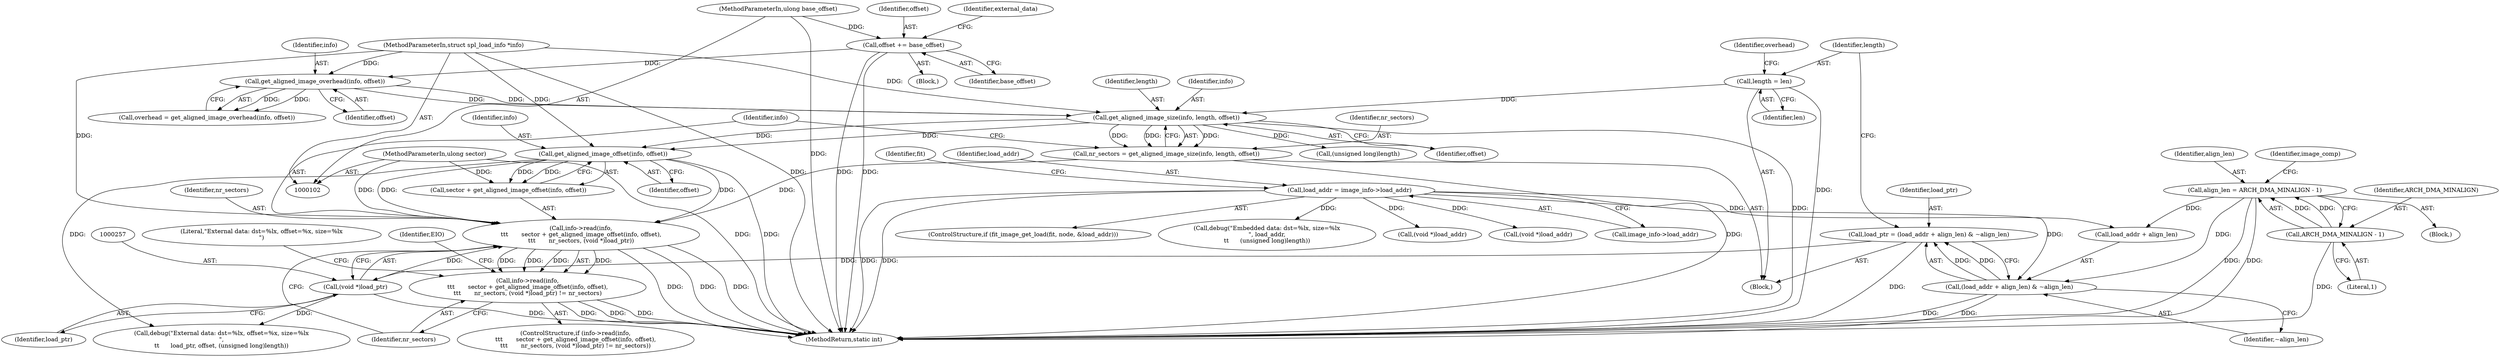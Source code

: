 digraph "0_u-boot_master_15@API" {
"1000248" [label="(Call,info->read(info,\n\t\t\t       sector + get_aligned_image_offset(info, offset),\n\t\t\t       nr_sectors, (void *)load_ptr))"];
"1000252" [label="(Call,get_aligned_image_offset(info, offset))"];
"1000242" [label="(Call,get_aligned_image_size(info, length, offset))"];
"1000237" [label="(Call,get_aligned_image_overhead(info, offset))"];
"1000103" [label="(MethodParameterIn,struct spl_load_info *info)"];
"1000207" [label="(Call,offset += base_offset)"];
"1000106" [label="(MethodParameterIn,ulong base_offset)"];
"1000232" [label="(Call,length = len)"];
"1000104" [label="(MethodParameterIn,ulong sector)"];
"1000240" [label="(Call,nr_sectors = get_aligned_image_size(info, length, offset))"];
"1000256" [label="(Call,(void *)load_ptr)"];
"1000225" [label="(Call,load_ptr = (load_addr + align_len) & ~align_len)"];
"1000227" [label="(Call,(load_addr + align_len) & ~align_len)"];
"1000182" [label="(Call,load_addr = image_info->load_addr)"];
"1000120" [label="(Call,align_len = ARCH_DMA_MINALIGN - 1)"];
"1000122" [label="(Call,ARCH_DMA_MINALIGN - 1)"];
"1000247" [label="(Call,info->read(info,\n\t\t\t       sector + get_aligned_image_offset(info, offset),\n\t\t\t       nr_sectors, (void *)load_ptr) != nr_sectors)"];
"1000209" [label="(Identifier,base_offset)"];
"1000227" [label="(Call,(load_addr + align_len) & ~align_len)"];
"1000255" [label="(Identifier,nr_sectors)"];
"1000258" [label="(Identifier,load_ptr)"];
"1000190" [label="(Identifier,fit)"];
"1000124" [label="(Literal,1)"];
"1000267" [label="(Call,(unsigned long)length)"];
"1000241" [label="(Identifier,nr_sectors)"];
"1000226" [label="(Identifier,load_ptr)"];
"1000254" [label="(Identifier,offset)"];
"1000239" [label="(Identifier,offset)"];
"1000359" [label="(Call,(void *)load_addr)"];
"1000252" [label="(Call,get_aligned_image_offset(info, offset))"];
"1000184" [label="(Call,image_info->load_addr)"];
"1000123" [label="(Identifier,ARCH_DMA_MINALIGN)"];
"1000264" [label="(Literal,\"External data: dst=%lx, offset=%x, size=%lx\n\")"];
"1000253" [label="(Identifier,info)"];
"1000247" [label="(Call,info->read(info,\n\t\t\t       sector + get_aligned_image_offset(info, offset),\n\t\t\t       nr_sectors, (void *)load_ptr) != nr_sectors)"];
"1000182" [label="(Call,load_addr = image_info->load_addr)"];
"1000120" [label="(Call,align_len = ARCH_DMA_MINALIGN - 1)"];
"1000256" [label="(Call,(void *)load_ptr)"];
"1000250" [label="(Call,sector + get_aligned_image_offset(info, offset))"];
"1000240" [label="(Call,nr_sectors = get_aligned_image_size(info, length, offset))"];
"1000211" [label="(Identifier,external_data)"];
"1000234" [label="(Identifier,len)"];
"1000183" [label="(Identifier,load_addr)"];
"1000127" [label="(Identifier,image_comp)"];
"1000248" [label="(Call,info->read(info,\n\t\t\t       sector + get_aligned_image_offset(info, offset),\n\t\t\t       nr_sectors, (void *)load_ptr))"];
"1000259" [label="(Identifier,nr_sectors)"];
"1000236" [label="(Identifier,overhead)"];
"1000244" [label="(Identifier,length)"];
"1000249" [label="(Identifier,info)"];
"1000176" [label="(ControlStructure,if (fit_image_get_load(fit, node, &load_addr)))"];
"1000233" [label="(Identifier,length)"];
"1000103" [label="(MethodParameterIn,struct spl_load_info *info)"];
"1000106" [label="(MethodParameterIn,ulong base_offset)"];
"1000121" [label="(Identifier,align_len)"];
"1000387" [label="(MethodReturn,static int)"];
"1000235" [label="(Call,overhead = get_aligned_image_overhead(info, offset))"];
"1000231" [label="(Identifier,~align_len)"];
"1000245" [label="(Identifier,offset)"];
"1000242" [label="(Call,get_aligned_image_size(info, length, offset))"];
"1000215" [label="(Block,)"];
"1000237" [label="(Call,get_aligned_image_overhead(info, offset))"];
"1000206" [label="(Block,)"];
"1000228" [label="(Call,load_addr + align_len)"];
"1000238" [label="(Identifier,info)"];
"1000293" [label="(Call,debug(\"Embedded data: dst=%lx, size=%lx\n\", load_addr,\n\t\t      (unsigned long)length))"];
"1000243" [label="(Identifier,info)"];
"1000232" [label="(Call,length = len)"];
"1000340" [label="(Call,(void *)load_addr)"];
"1000109" [label="(Block,)"];
"1000122" [label="(Call,ARCH_DMA_MINALIGN - 1)"];
"1000225" [label="(Call,load_ptr = (load_addr + align_len) & ~align_len)"];
"1000208" [label="(Identifier,offset)"];
"1000246" [label="(ControlStructure,if (info->read(info,\n\t\t\t       sector + get_aligned_image_offset(info, offset),\n\t\t\t       nr_sectors, (void *)load_ptr) != nr_sectors))"];
"1000262" [label="(Identifier,EIO)"];
"1000104" [label="(MethodParameterIn,ulong sector)"];
"1000207" [label="(Call,offset += base_offset)"];
"1000263" [label="(Call,debug(\"External data: dst=%lx, offset=%x, size=%lx\n\",\n\t\t      load_ptr, offset, (unsigned long)length))"];
"1000248" -> "1000247"  [label="AST: "];
"1000248" -> "1000256"  [label="CFG: "];
"1000249" -> "1000248"  [label="AST: "];
"1000250" -> "1000248"  [label="AST: "];
"1000255" -> "1000248"  [label="AST: "];
"1000256" -> "1000248"  [label="AST: "];
"1000259" -> "1000248"  [label="CFG: "];
"1000248" -> "1000387"  [label="DDG: "];
"1000248" -> "1000387"  [label="DDG: "];
"1000248" -> "1000387"  [label="DDG: "];
"1000248" -> "1000247"  [label="DDG: "];
"1000248" -> "1000247"  [label="DDG: "];
"1000248" -> "1000247"  [label="DDG: "];
"1000248" -> "1000247"  [label="DDG: "];
"1000252" -> "1000248"  [label="DDG: "];
"1000252" -> "1000248"  [label="DDG: "];
"1000103" -> "1000248"  [label="DDG: "];
"1000104" -> "1000248"  [label="DDG: "];
"1000240" -> "1000248"  [label="DDG: "];
"1000256" -> "1000248"  [label="DDG: "];
"1000252" -> "1000250"  [label="AST: "];
"1000252" -> "1000254"  [label="CFG: "];
"1000253" -> "1000252"  [label="AST: "];
"1000254" -> "1000252"  [label="AST: "];
"1000250" -> "1000252"  [label="CFG: "];
"1000252" -> "1000387"  [label="DDG: "];
"1000252" -> "1000250"  [label="DDG: "];
"1000252" -> "1000250"  [label="DDG: "];
"1000242" -> "1000252"  [label="DDG: "];
"1000242" -> "1000252"  [label="DDG: "];
"1000103" -> "1000252"  [label="DDG: "];
"1000252" -> "1000263"  [label="DDG: "];
"1000242" -> "1000240"  [label="AST: "];
"1000242" -> "1000245"  [label="CFG: "];
"1000243" -> "1000242"  [label="AST: "];
"1000244" -> "1000242"  [label="AST: "];
"1000245" -> "1000242"  [label="AST: "];
"1000240" -> "1000242"  [label="CFG: "];
"1000242" -> "1000387"  [label="DDG: "];
"1000242" -> "1000240"  [label="DDG: "];
"1000242" -> "1000240"  [label="DDG: "];
"1000242" -> "1000240"  [label="DDG: "];
"1000237" -> "1000242"  [label="DDG: "];
"1000237" -> "1000242"  [label="DDG: "];
"1000103" -> "1000242"  [label="DDG: "];
"1000232" -> "1000242"  [label="DDG: "];
"1000242" -> "1000267"  [label="DDG: "];
"1000237" -> "1000235"  [label="AST: "];
"1000237" -> "1000239"  [label="CFG: "];
"1000238" -> "1000237"  [label="AST: "];
"1000239" -> "1000237"  [label="AST: "];
"1000235" -> "1000237"  [label="CFG: "];
"1000237" -> "1000235"  [label="DDG: "];
"1000237" -> "1000235"  [label="DDG: "];
"1000103" -> "1000237"  [label="DDG: "];
"1000207" -> "1000237"  [label="DDG: "];
"1000103" -> "1000102"  [label="AST: "];
"1000103" -> "1000387"  [label="DDG: "];
"1000207" -> "1000206"  [label="AST: "];
"1000207" -> "1000209"  [label="CFG: "];
"1000208" -> "1000207"  [label="AST: "];
"1000209" -> "1000207"  [label="AST: "];
"1000211" -> "1000207"  [label="CFG: "];
"1000207" -> "1000387"  [label="DDG: "];
"1000207" -> "1000387"  [label="DDG: "];
"1000106" -> "1000207"  [label="DDG: "];
"1000106" -> "1000102"  [label="AST: "];
"1000106" -> "1000387"  [label="DDG: "];
"1000232" -> "1000215"  [label="AST: "];
"1000232" -> "1000234"  [label="CFG: "];
"1000233" -> "1000232"  [label="AST: "];
"1000234" -> "1000232"  [label="AST: "];
"1000236" -> "1000232"  [label="CFG: "];
"1000232" -> "1000387"  [label="DDG: "];
"1000104" -> "1000102"  [label="AST: "];
"1000104" -> "1000387"  [label="DDG: "];
"1000104" -> "1000250"  [label="DDG: "];
"1000240" -> "1000215"  [label="AST: "];
"1000241" -> "1000240"  [label="AST: "];
"1000249" -> "1000240"  [label="CFG: "];
"1000240" -> "1000387"  [label="DDG: "];
"1000256" -> "1000258"  [label="CFG: "];
"1000257" -> "1000256"  [label="AST: "];
"1000258" -> "1000256"  [label="AST: "];
"1000256" -> "1000387"  [label="DDG: "];
"1000225" -> "1000256"  [label="DDG: "];
"1000256" -> "1000263"  [label="DDG: "];
"1000225" -> "1000215"  [label="AST: "];
"1000225" -> "1000227"  [label="CFG: "];
"1000226" -> "1000225"  [label="AST: "];
"1000227" -> "1000225"  [label="AST: "];
"1000233" -> "1000225"  [label="CFG: "];
"1000225" -> "1000387"  [label="DDG: "];
"1000227" -> "1000225"  [label="DDG: "];
"1000227" -> "1000225"  [label="DDG: "];
"1000227" -> "1000231"  [label="CFG: "];
"1000228" -> "1000227"  [label="AST: "];
"1000231" -> "1000227"  [label="AST: "];
"1000227" -> "1000387"  [label="DDG: "];
"1000227" -> "1000387"  [label="DDG: "];
"1000182" -> "1000227"  [label="DDG: "];
"1000120" -> "1000227"  [label="DDG: "];
"1000182" -> "1000176"  [label="AST: "];
"1000182" -> "1000184"  [label="CFG: "];
"1000183" -> "1000182"  [label="AST: "];
"1000184" -> "1000182"  [label="AST: "];
"1000190" -> "1000182"  [label="CFG: "];
"1000182" -> "1000387"  [label="DDG: "];
"1000182" -> "1000387"  [label="DDG: "];
"1000182" -> "1000228"  [label="DDG: "];
"1000182" -> "1000293"  [label="DDG: "];
"1000182" -> "1000340"  [label="DDG: "];
"1000182" -> "1000359"  [label="DDG: "];
"1000120" -> "1000109"  [label="AST: "];
"1000120" -> "1000122"  [label="CFG: "];
"1000121" -> "1000120"  [label="AST: "];
"1000122" -> "1000120"  [label="AST: "];
"1000127" -> "1000120"  [label="CFG: "];
"1000120" -> "1000387"  [label="DDG: "];
"1000120" -> "1000387"  [label="DDG: "];
"1000122" -> "1000120"  [label="DDG: "];
"1000122" -> "1000120"  [label="DDG: "];
"1000120" -> "1000228"  [label="DDG: "];
"1000122" -> "1000124"  [label="CFG: "];
"1000123" -> "1000122"  [label="AST: "];
"1000124" -> "1000122"  [label="AST: "];
"1000122" -> "1000387"  [label="DDG: "];
"1000247" -> "1000246"  [label="AST: "];
"1000247" -> "1000259"  [label="CFG: "];
"1000259" -> "1000247"  [label="AST: "];
"1000262" -> "1000247"  [label="CFG: "];
"1000264" -> "1000247"  [label="CFG: "];
"1000247" -> "1000387"  [label="DDG: "];
"1000247" -> "1000387"  [label="DDG: "];
"1000247" -> "1000387"  [label="DDG: "];
}
